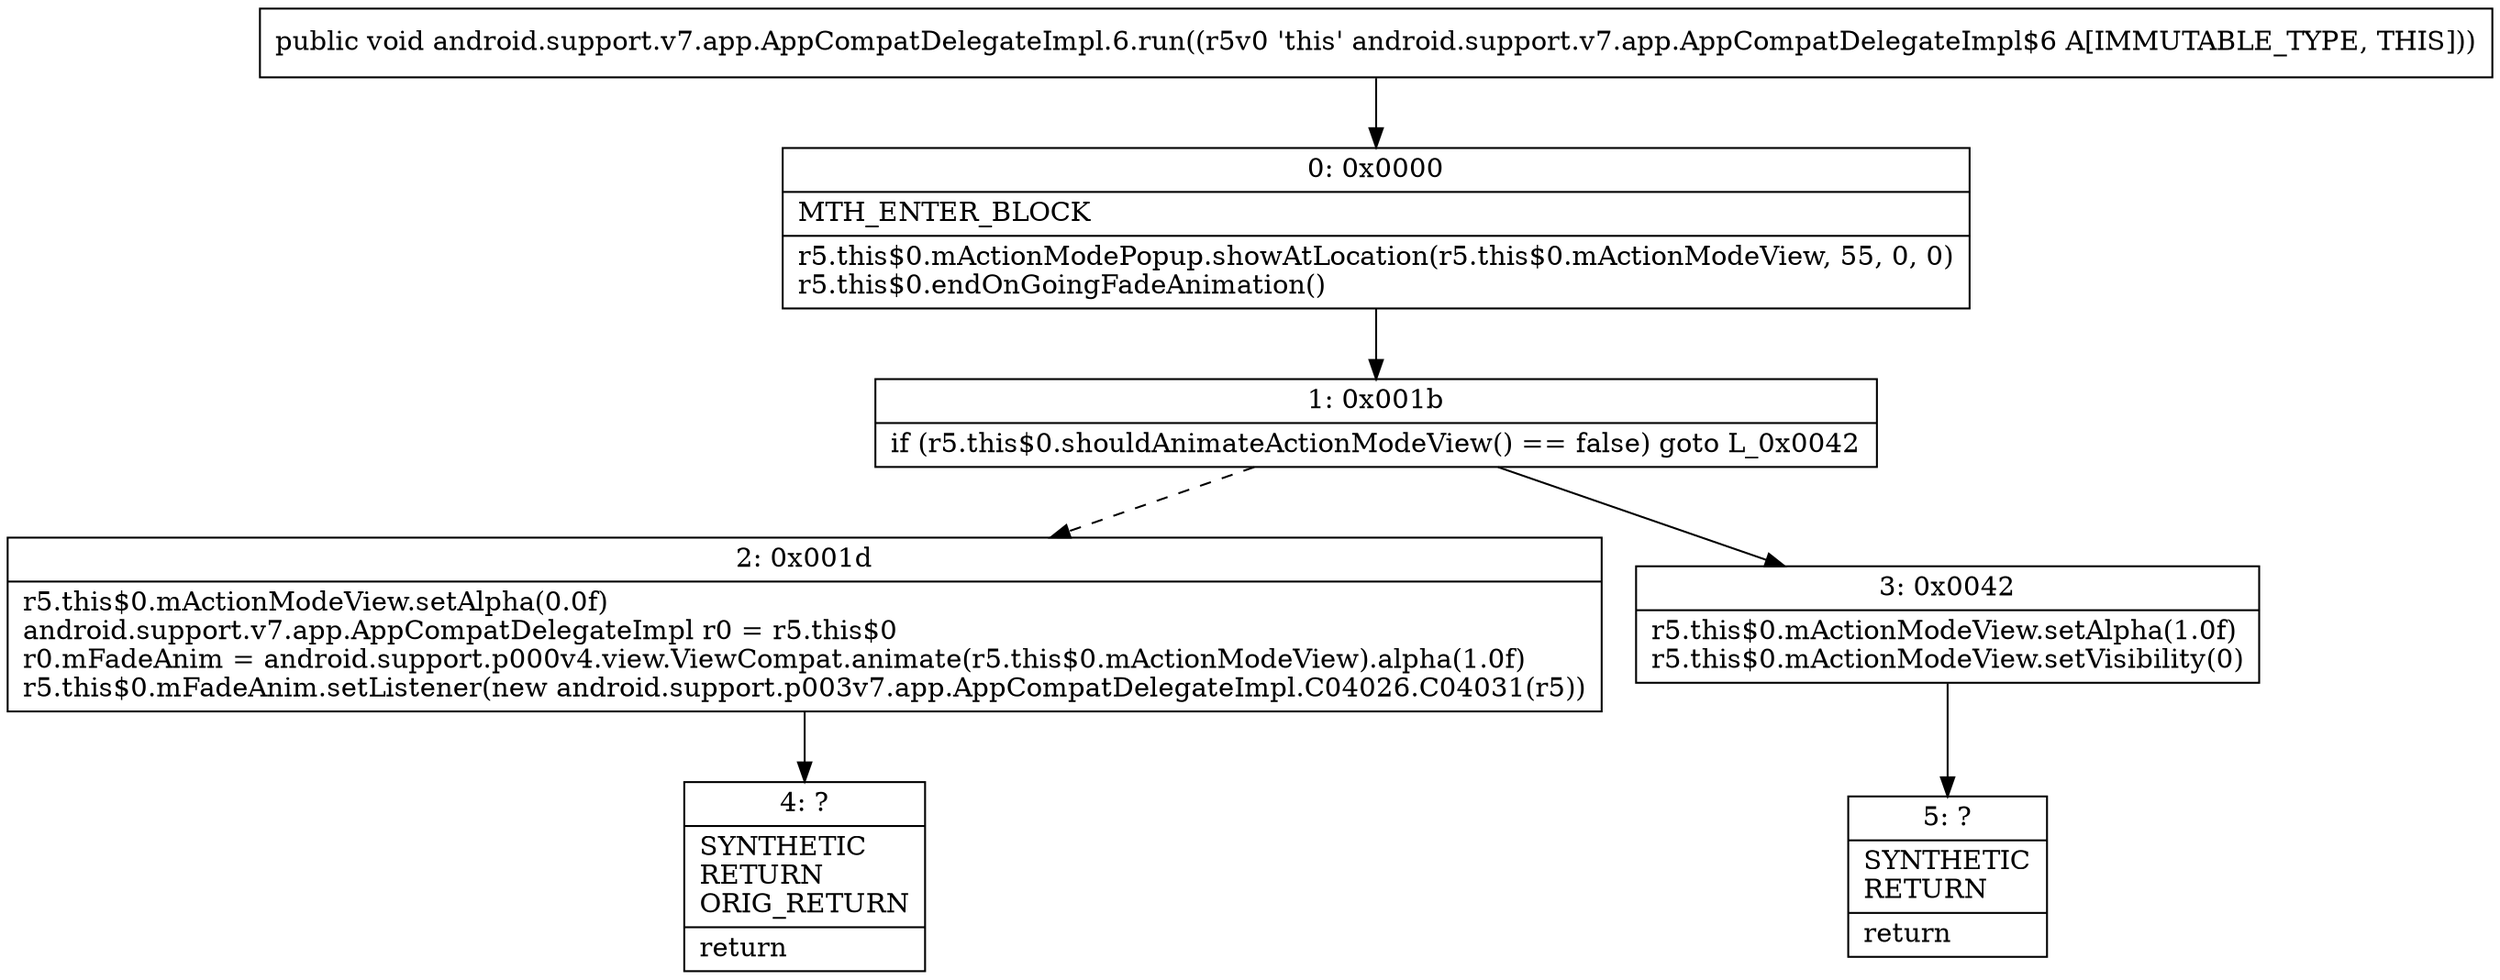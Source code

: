 digraph "CFG forandroid.support.v7.app.AppCompatDelegateImpl.6.run()V" {
Node_0 [shape=record,label="{0\:\ 0x0000|MTH_ENTER_BLOCK\l|r5.this$0.mActionModePopup.showAtLocation(r5.this$0.mActionModeView, 55, 0, 0)\lr5.this$0.endOnGoingFadeAnimation()\l}"];
Node_1 [shape=record,label="{1\:\ 0x001b|if (r5.this$0.shouldAnimateActionModeView() == false) goto L_0x0042\l}"];
Node_2 [shape=record,label="{2\:\ 0x001d|r5.this$0.mActionModeView.setAlpha(0.0f)\landroid.support.v7.app.AppCompatDelegateImpl r0 = r5.this$0\lr0.mFadeAnim = android.support.p000v4.view.ViewCompat.animate(r5.this$0.mActionModeView).alpha(1.0f)\lr5.this$0.mFadeAnim.setListener(new android.support.p003v7.app.AppCompatDelegateImpl.C04026.C04031(r5))\l}"];
Node_3 [shape=record,label="{3\:\ 0x0042|r5.this$0.mActionModeView.setAlpha(1.0f)\lr5.this$0.mActionModeView.setVisibility(0)\l}"];
Node_4 [shape=record,label="{4\:\ ?|SYNTHETIC\lRETURN\lORIG_RETURN\l|return\l}"];
Node_5 [shape=record,label="{5\:\ ?|SYNTHETIC\lRETURN\l|return\l}"];
MethodNode[shape=record,label="{public void android.support.v7.app.AppCompatDelegateImpl.6.run((r5v0 'this' android.support.v7.app.AppCompatDelegateImpl$6 A[IMMUTABLE_TYPE, THIS])) }"];
MethodNode -> Node_0;
Node_0 -> Node_1;
Node_1 -> Node_2[style=dashed];
Node_1 -> Node_3;
Node_2 -> Node_4;
Node_3 -> Node_5;
}

